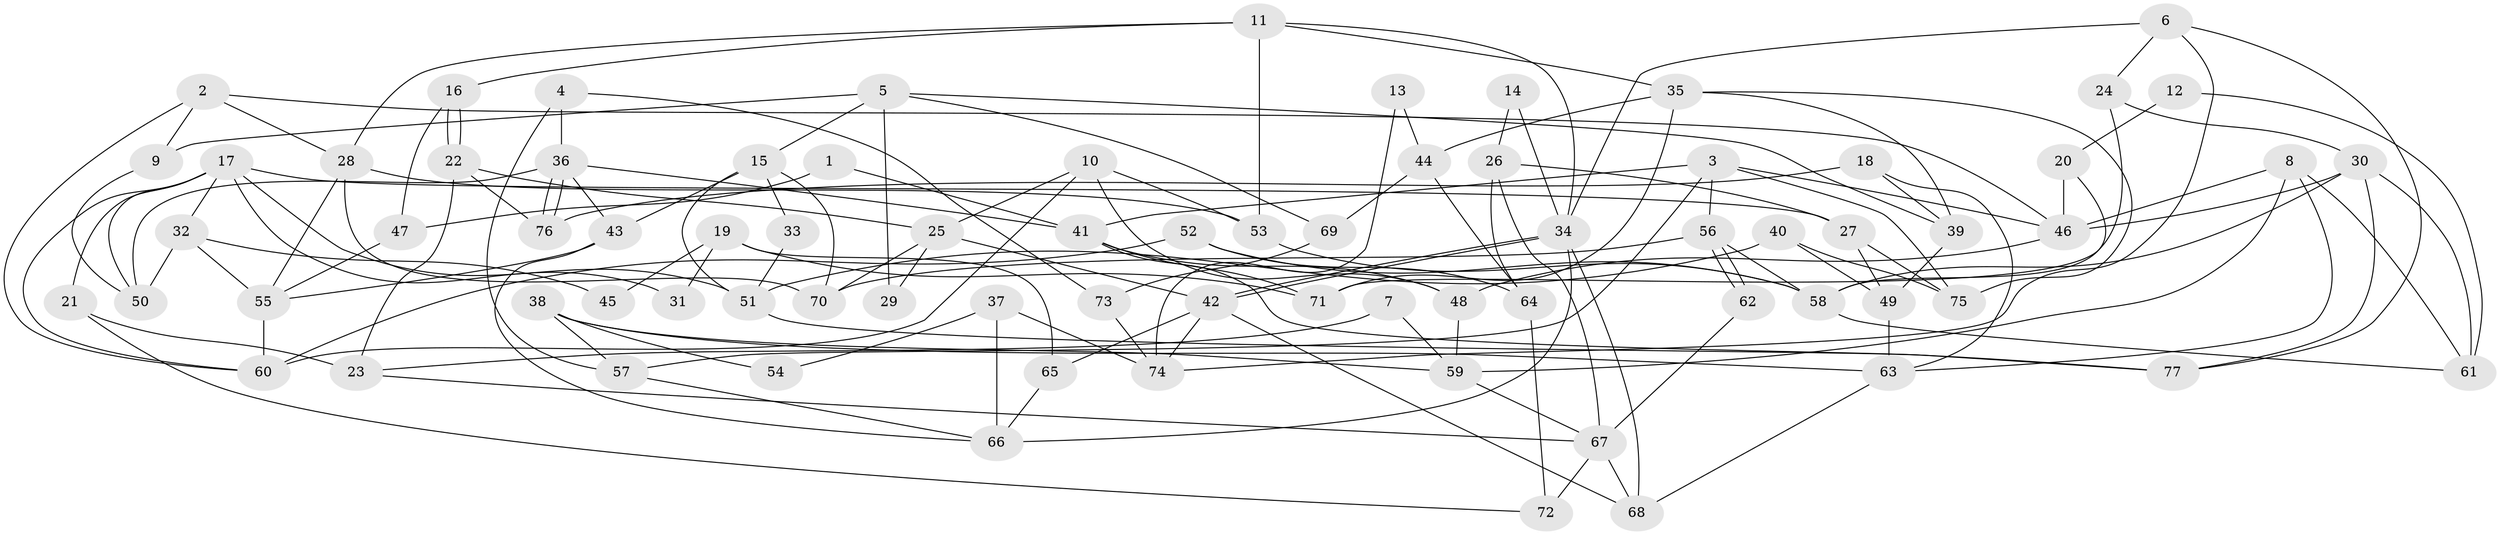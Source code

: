 // Generated by graph-tools (version 1.1) at 2025/02/03/09/25 03:02:08]
// undirected, 77 vertices, 154 edges
graph export_dot {
graph [start="1"]
  node [color=gray90,style=filled];
  1;
  2;
  3;
  4;
  5;
  6;
  7;
  8;
  9;
  10;
  11;
  12;
  13;
  14;
  15;
  16;
  17;
  18;
  19;
  20;
  21;
  22;
  23;
  24;
  25;
  26;
  27;
  28;
  29;
  30;
  31;
  32;
  33;
  34;
  35;
  36;
  37;
  38;
  39;
  40;
  41;
  42;
  43;
  44;
  45;
  46;
  47;
  48;
  49;
  50;
  51;
  52;
  53;
  54;
  55;
  56;
  57;
  58;
  59;
  60;
  61;
  62;
  63;
  64;
  65;
  66;
  67;
  68;
  69;
  70;
  71;
  72;
  73;
  74;
  75;
  76;
  77;
  1 -- 47;
  1 -- 41;
  2 -- 46;
  2 -- 60;
  2 -- 9;
  2 -- 28;
  3 -- 41;
  3 -- 46;
  3 -- 56;
  3 -- 57;
  3 -- 75;
  4 -- 57;
  4 -- 36;
  4 -- 73;
  5 -- 15;
  5 -- 39;
  5 -- 9;
  5 -- 29;
  5 -- 69;
  6 -- 77;
  6 -- 74;
  6 -- 24;
  6 -- 34;
  7 -- 59;
  7 -- 23;
  8 -- 46;
  8 -- 63;
  8 -- 59;
  8 -- 61;
  9 -- 50;
  10 -- 53;
  10 -- 60;
  10 -- 25;
  10 -- 48;
  11 -- 53;
  11 -- 34;
  11 -- 16;
  11 -- 28;
  11 -- 35;
  12 -- 61;
  12 -- 20;
  13 -- 74;
  13 -- 44;
  14 -- 34;
  14 -- 26;
  15 -- 51;
  15 -- 70;
  15 -- 33;
  15 -- 43;
  16 -- 22;
  16 -- 22;
  16 -- 47;
  17 -- 50;
  17 -- 27;
  17 -- 21;
  17 -- 31;
  17 -- 32;
  17 -- 51;
  17 -- 60;
  18 -- 63;
  18 -- 76;
  18 -- 39;
  19 -- 71;
  19 -- 65;
  19 -- 31;
  19 -- 45;
  20 -- 58;
  20 -- 46;
  21 -- 23;
  21 -- 72;
  22 -- 25;
  22 -- 23;
  22 -- 76;
  23 -- 67;
  24 -- 71;
  24 -- 30;
  25 -- 70;
  25 -- 29;
  25 -- 42;
  26 -- 64;
  26 -- 67;
  26 -- 27;
  27 -- 49;
  27 -- 75;
  28 -- 53;
  28 -- 55;
  28 -- 70;
  30 -- 58;
  30 -- 46;
  30 -- 61;
  30 -- 77;
  32 -- 55;
  32 -- 45;
  32 -- 50;
  33 -- 51;
  34 -- 42;
  34 -- 42;
  34 -- 66;
  34 -- 68;
  35 -- 75;
  35 -- 39;
  35 -- 44;
  35 -- 71;
  36 -- 50;
  36 -- 76;
  36 -- 76;
  36 -- 41;
  36 -- 43;
  37 -- 74;
  37 -- 66;
  37 -- 54;
  38 -- 63;
  38 -- 57;
  38 -- 54;
  38 -- 59;
  39 -- 49;
  40 -- 75;
  40 -- 51;
  40 -- 49;
  41 -- 48;
  41 -- 71;
  41 -- 77;
  42 -- 65;
  42 -- 68;
  42 -- 74;
  43 -- 55;
  43 -- 66;
  44 -- 64;
  44 -- 69;
  46 -- 48;
  47 -- 55;
  48 -- 59;
  49 -- 63;
  51 -- 77;
  52 -- 60;
  52 -- 58;
  52 -- 64;
  53 -- 58;
  55 -- 60;
  56 -- 62;
  56 -- 62;
  56 -- 58;
  56 -- 70;
  57 -- 66;
  58 -- 61;
  59 -- 67;
  62 -- 67;
  63 -- 68;
  64 -- 72;
  65 -- 66;
  67 -- 68;
  67 -- 72;
  69 -- 73;
  73 -- 74;
}
